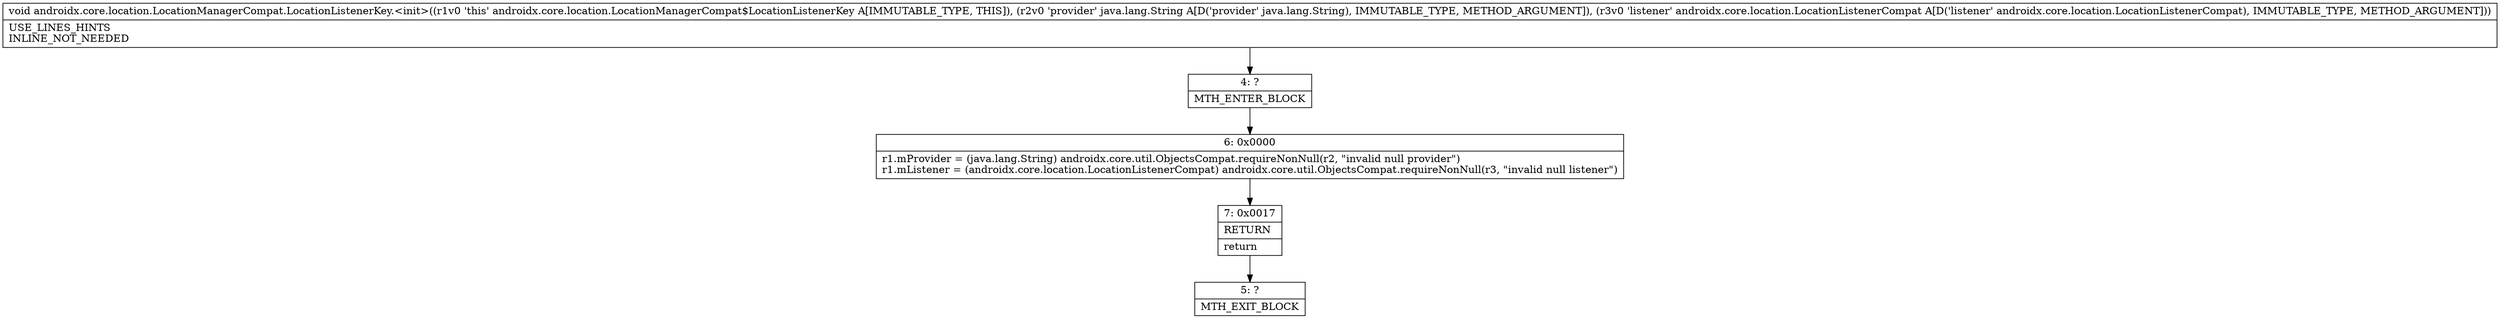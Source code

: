digraph "CFG forandroidx.core.location.LocationManagerCompat.LocationListenerKey.\<init\>(Ljava\/lang\/String;Landroidx\/core\/location\/LocationListenerCompat;)V" {
Node_4 [shape=record,label="{4\:\ ?|MTH_ENTER_BLOCK\l}"];
Node_6 [shape=record,label="{6\:\ 0x0000|r1.mProvider = (java.lang.String) androidx.core.util.ObjectsCompat.requireNonNull(r2, \"invalid null provider\")\lr1.mListener = (androidx.core.location.LocationListenerCompat) androidx.core.util.ObjectsCompat.requireNonNull(r3, \"invalid null listener\")\l}"];
Node_7 [shape=record,label="{7\:\ 0x0017|RETURN\l|return\l}"];
Node_5 [shape=record,label="{5\:\ ?|MTH_EXIT_BLOCK\l}"];
MethodNode[shape=record,label="{void androidx.core.location.LocationManagerCompat.LocationListenerKey.\<init\>((r1v0 'this' androidx.core.location.LocationManagerCompat$LocationListenerKey A[IMMUTABLE_TYPE, THIS]), (r2v0 'provider' java.lang.String A[D('provider' java.lang.String), IMMUTABLE_TYPE, METHOD_ARGUMENT]), (r3v0 'listener' androidx.core.location.LocationListenerCompat A[D('listener' androidx.core.location.LocationListenerCompat), IMMUTABLE_TYPE, METHOD_ARGUMENT]))  | USE_LINES_HINTS\lINLINE_NOT_NEEDED\l}"];
MethodNode -> Node_4;Node_4 -> Node_6;
Node_6 -> Node_7;
Node_7 -> Node_5;
}

